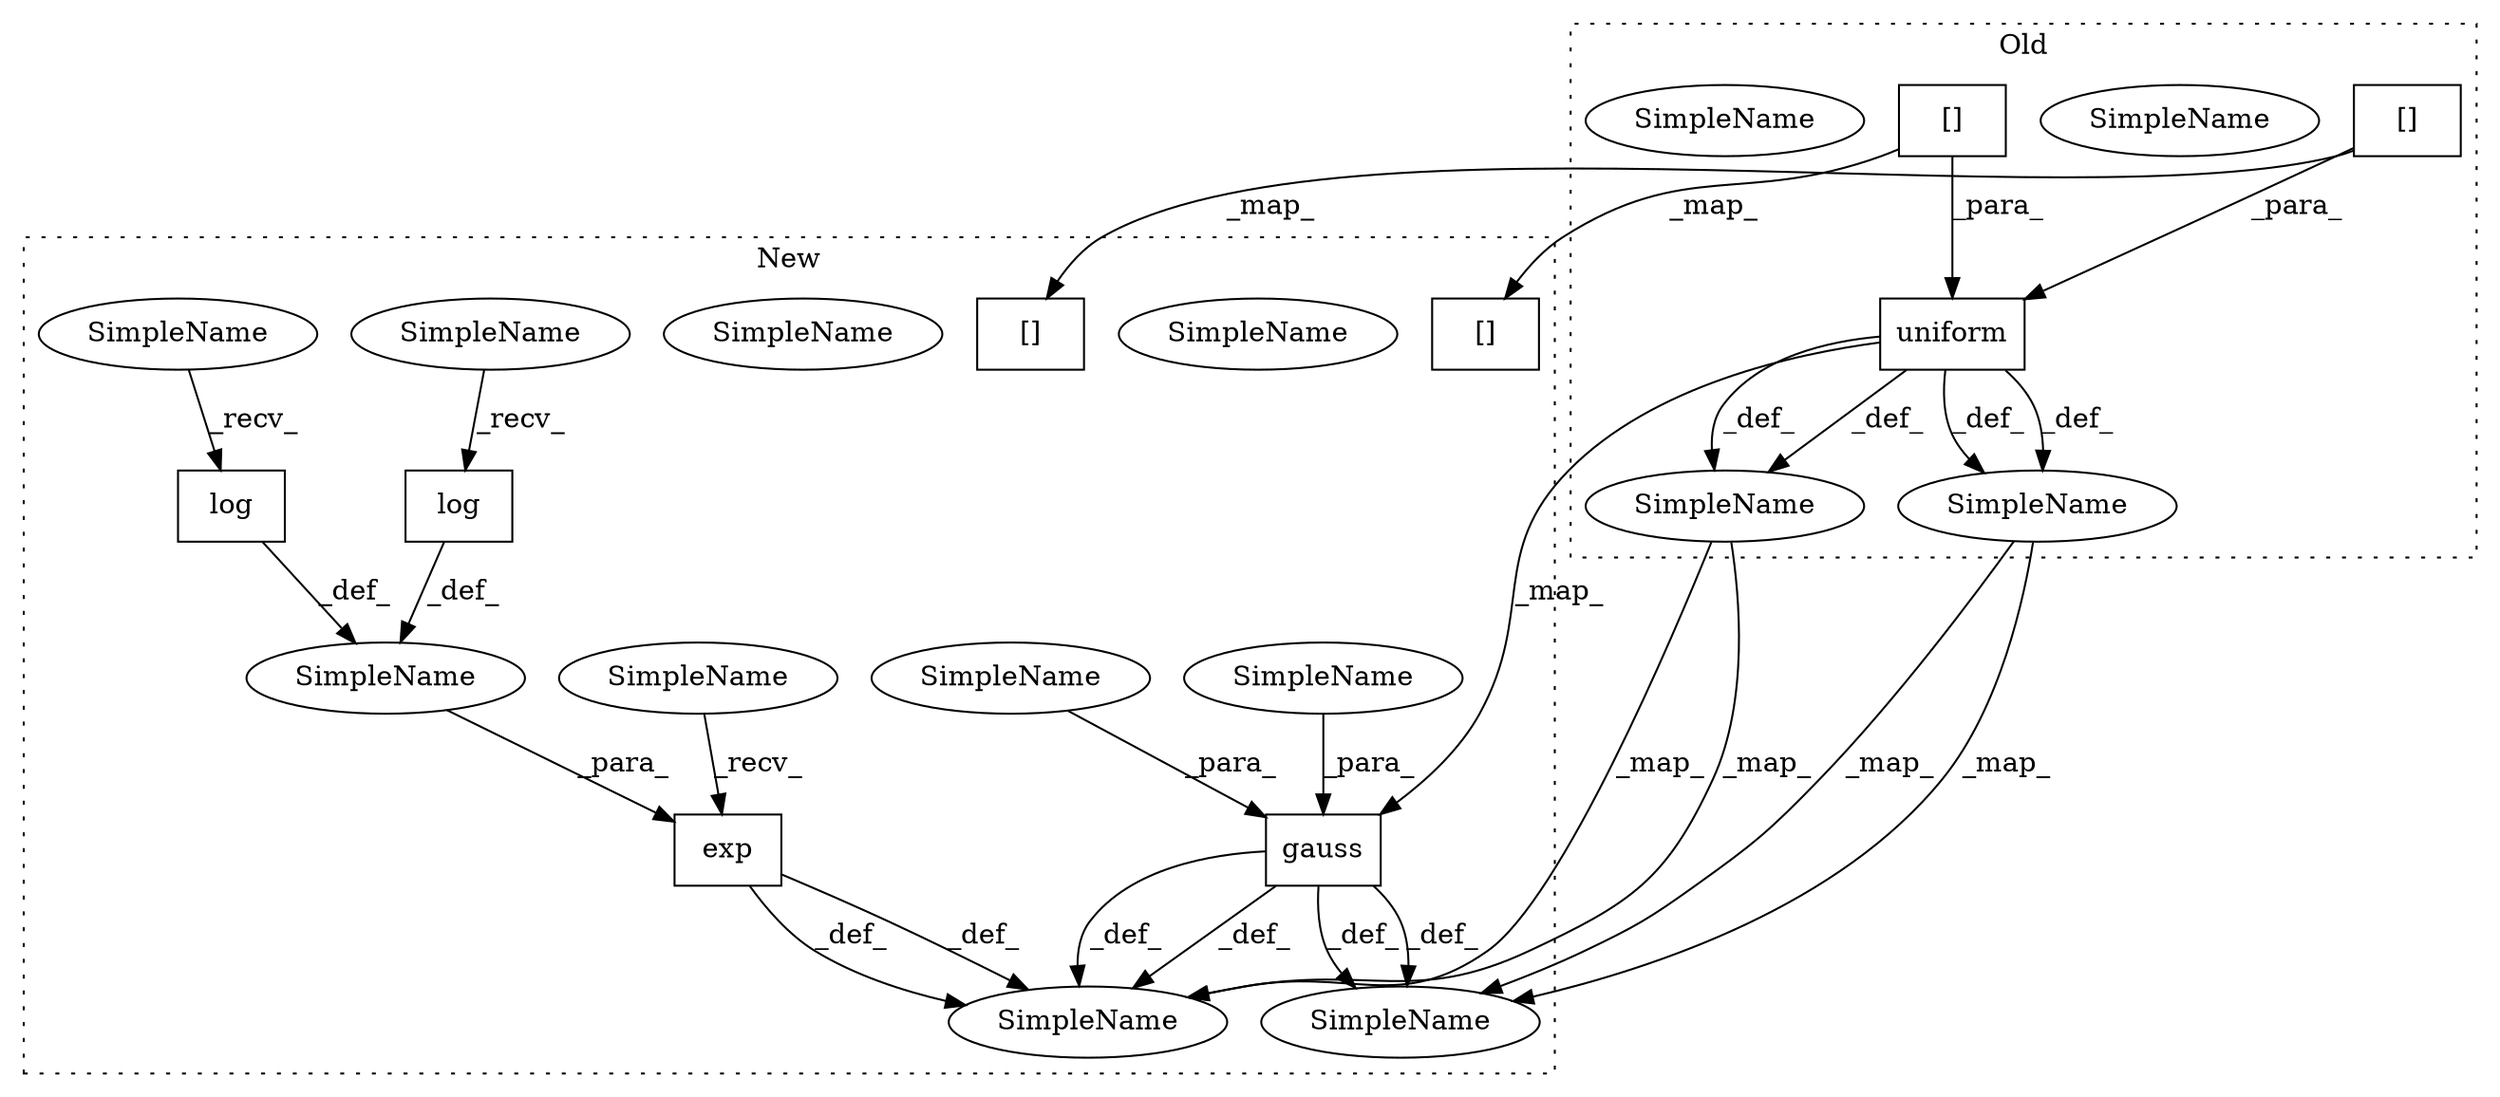 digraph G {
subgraph cluster0 {
1 [label="uniform" a="32" s="8612,8657" l="8,1" shape="box"];
3 [label="[]" a="2" s="8639,8656" l="16,1" shape="box"];
5 [label="SimpleName" a="42" s="8732" l="2" shape="ellipse"];
8 [label="SimpleName" a="42" s="8732" l="2" shape="ellipse"];
9 [label="[]" a="2" s="8620,8637" l="16,1" shape="box"];
12 [label="SimpleName" a="42" s="8598" l="6" shape="ellipse"];
15 [label="SimpleName" a="42" s="8598" l="6" shape="ellipse"];
label = "Old";
style="dotted";
}
subgraph cluster1 {
2 [label="gauss" a="32" s="9106,9171" l="6,1" shape="box"];
4 [label="[]" a="2" s="9152,9169" l="16,1" shape="box"];
6 [label="SimpleName" a="42" s="9247" l="2" shape="ellipse"];
7 [label="SimpleName" a="42" s="9247" l="2" shape="ellipse"];
10 [label="[]" a="2" s="9122,9139" l="16,1" shape="box"];
11 [label="log" a="32" s="9021,9043" l="4,1" shape="box"];
13 [label="SimpleName" a="42" s="9082" l="6" shape="ellipse"];
14 [label="SimpleName" a="42" s="9082" l="6" shape="ellipse"];
16 [label="log" a="32" s="9051,9073" l="4,1" shape="box"];
17 [label="exp" a="32" s="8998,9075" l="4,1" shape="box"];
18 [label="SimpleName" a="42" s="" l="" shape="ellipse"];
19 [label="SimpleName" a="42" s="" l="" shape="ellipse"];
20 [label="SimpleName" a="42" s="" l="" shape="ellipse"];
21 [label="SimpleName" a="42" s="9015" l="5" shape="ellipse"];
22 [label="SimpleName" a="42" s="9045" l="5" shape="ellipse"];
23 [label="SimpleName" a="42" s="8992" l="5" shape="ellipse"];
label = "New";
style="dotted";
}
1 -> 8 [label="_def_"];
1 -> 2 [label="_map_"];
1 -> 15 [label="_def_"];
1 -> 8 [label="_def_"];
1 -> 15 [label="_def_"];
2 -> 14 [label="_def_"];
2 -> 7 [label="_def_"];
2 -> 7 [label="_def_"];
2 -> 14 [label="_def_"];
3 -> 4 [label="_map_"];
3 -> 1 [label="_para_"];
8 -> 7 [label="_map_"];
8 -> 7 [label="_map_"];
9 -> 1 [label="_para_"];
9 -> 10 [label="_map_"];
11 -> 18 [label="_def_"];
15 -> 14 [label="_map_"];
15 -> 14 [label="_map_"];
16 -> 18 [label="_def_"];
17 -> 7 [label="_def_"];
17 -> 7 [label="_def_"];
18 -> 17 [label="_para_"];
19 -> 2 [label="_para_"];
20 -> 2 [label="_para_"];
21 -> 11 [label="_recv_"];
22 -> 16 [label="_recv_"];
23 -> 17 [label="_recv_"];
}